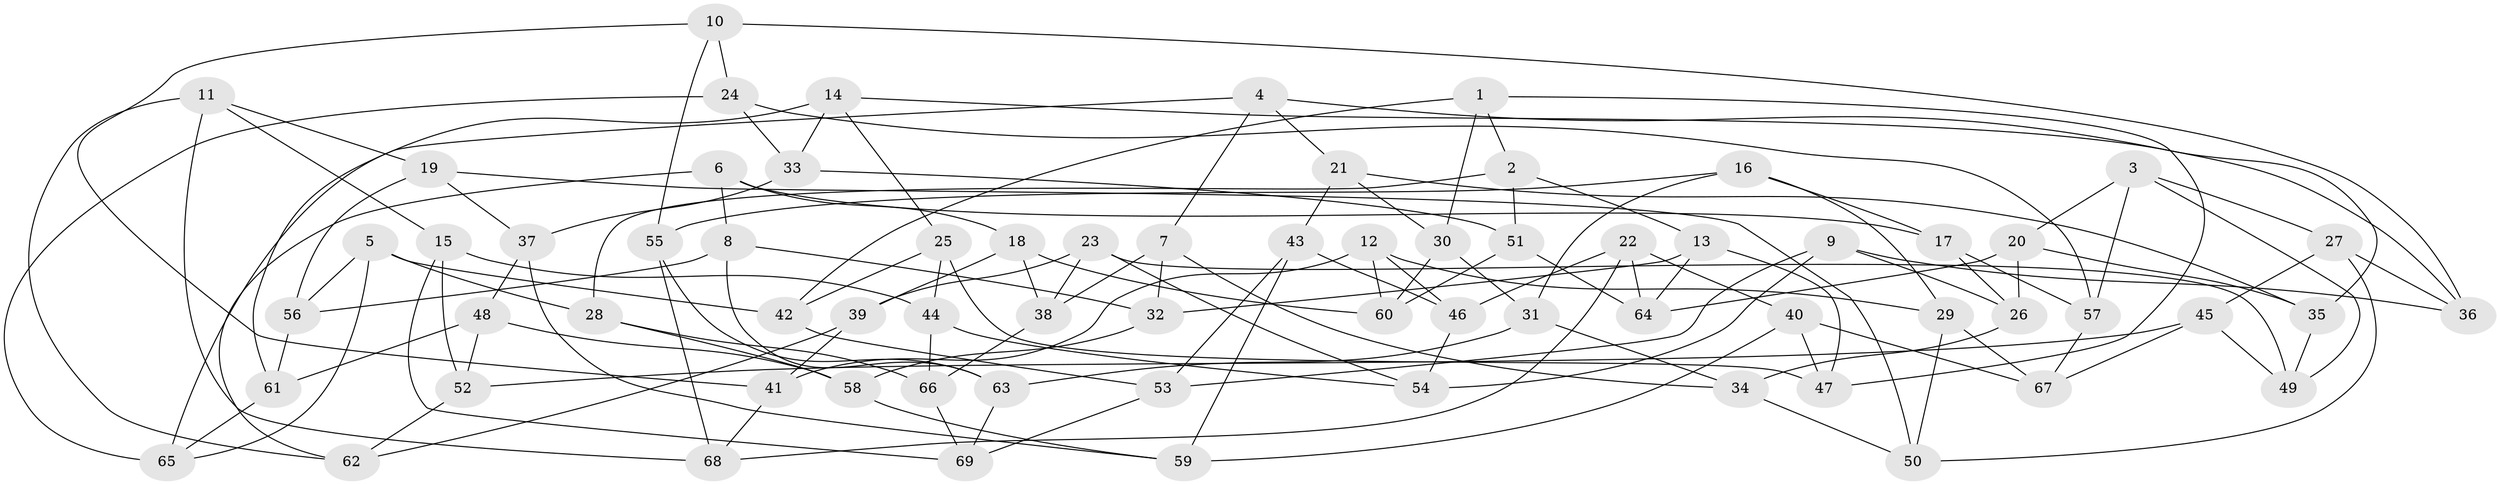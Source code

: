 // coarse degree distribution, {10: 0.023255813953488372, 11: 0.023255813953488372, 9: 0.046511627906976744, 7: 0.06976744186046512, 4: 0.6511627906976745, 3: 0.18604651162790697}
// Generated by graph-tools (version 1.1) at 2025/54/03/04/25 22:54:02]
// undirected, 69 vertices, 138 edges
graph export_dot {
  node [color=gray90,style=filled];
  1;
  2;
  3;
  4;
  5;
  6;
  7;
  8;
  9;
  10;
  11;
  12;
  13;
  14;
  15;
  16;
  17;
  18;
  19;
  20;
  21;
  22;
  23;
  24;
  25;
  26;
  27;
  28;
  29;
  30;
  31;
  32;
  33;
  34;
  35;
  36;
  37;
  38;
  39;
  40;
  41;
  42;
  43;
  44;
  45;
  46;
  47;
  48;
  49;
  50;
  51;
  52;
  53;
  54;
  55;
  56;
  57;
  58;
  59;
  60;
  61;
  62;
  63;
  64;
  65;
  66;
  67;
  68;
  69;
  1 -- 30;
  1 -- 47;
  1 -- 42;
  1 -- 2;
  2 -- 28;
  2 -- 13;
  2 -- 51;
  3 -- 49;
  3 -- 57;
  3 -- 20;
  3 -- 27;
  4 -- 7;
  4 -- 65;
  4 -- 35;
  4 -- 21;
  5 -- 42;
  5 -- 56;
  5 -- 28;
  5 -- 65;
  6 -- 17;
  6 -- 8;
  6 -- 62;
  6 -- 18;
  7 -- 34;
  7 -- 38;
  7 -- 32;
  8 -- 56;
  8 -- 32;
  8 -- 63;
  9 -- 53;
  9 -- 26;
  9 -- 36;
  9 -- 54;
  10 -- 41;
  10 -- 55;
  10 -- 24;
  10 -- 36;
  11 -- 62;
  11 -- 15;
  11 -- 68;
  11 -- 19;
  12 -- 60;
  12 -- 46;
  12 -- 29;
  12 -- 41;
  13 -- 32;
  13 -- 47;
  13 -- 64;
  14 -- 36;
  14 -- 25;
  14 -- 61;
  14 -- 33;
  15 -- 52;
  15 -- 44;
  15 -- 69;
  16 -- 55;
  16 -- 29;
  16 -- 17;
  16 -- 31;
  17 -- 57;
  17 -- 26;
  18 -- 60;
  18 -- 39;
  18 -- 38;
  19 -- 37;
  19 -- 56;
  19 -- 50;
  20 -- 26;
  20 -- 64;
  20 -- 35;
  21 -- 30;
  21 -- 35;
  21 -- 43;
  22 -- 64;
  22 -- 68;
  22 -- 46;
  22 -- 40;
  23 -- 38;
  23 -- 49;
  23 -- 54;
  23 -- 39;
  24 -- 57;
  24 -- 65;
  24 -- 33;
  25 -- 47;
  25 -- 44;
  25 -- 42;
  26 -- 34;
  27 -- 36;
  27 -- 50;
  27 -- 45;
  28 -- 58;
  28 -- 66;
  29 -- 67;
  29 -- 50;
  30 -- 60;
  30 -- 31;
  31 -- 34;
  31 -- 63;
  32 -- 58;
  33 -- 37;
  33 -- 51;
  34 -- 50;
  35 -- 49;
  37 -- 48;
  37 -- 59;
  38 -- 66;
  39 -- 41;
  39 -- 62;
  40 -- 47;
  40 -- 67;
  40 -- 59;
  41 -- 68;
  42 -- 53;
  43 -- 46;
  43 -- 53;
  43 -- 59;
  44 -- 66;
  44 -- 54;
  45 -- 52;
  45 -- 67;
  45 -- 49;
  46 -- 54;
  48 -- 52;
  48 -- 61;
  48 -- 58;
  51 -- 64;
  51 -- 60;
  52 -- 62;
  53 -- 69;
  55 -- 63;
  55 -- 68;
  56 -- 61;
  57 -- 67;
  58 -- 59;
  61 -- 65;
  63 -- 69;
  66 -- 69;
}
